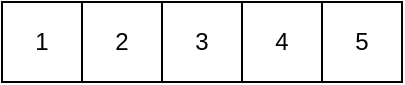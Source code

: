 <mxfile>
    <diagram id="BzuUc-DxqItfBx5_rMVF" name="array">
        <mxGraphModel dx="837" dy="424" grid="0" gridSize="10" guides="1" tooltips="1" connect="1" arrows="1" fold="1" page="1" pageScale="1" pageWidth="850" pageHeight="1100" math="0" shadow="0">
            <root>
                <mxCell id="0"/>
                <mxCell id="1" parent="0"/>
                <mxCell id="2" value="1" style="rounded=0;whiteSpace=wrap;html=1;" vertex="1" parent="1">
                    <mxGeometry x="320" y="240" width="40" height="40" as="geometry"/>
                </mxCell>
                <mxCell id="3" value="2" style="rounded=0;whiteSpace=wrap;html=1;" vertex="1" parent="1">
                    <mxGeometry x="360" y="240" width="40" height="40" as="geometry"/>
                </mxCell>
                <mxCell id="4" value="3" style="rounded=0;whiteSpace=wrap;html=1;" vertex="1" parent="1">
                    <mxGeometry x="400" y="240" width="40" height="40" as="geometry"/>
                </mxCell>
                <mxCell id="5" value="4" style="rounded=0;whiteSpace=wrap;html=1;" vertex="1" parent="1">
                    <mxGeometry x="440" y="240" width="40" height="40" as="geometry"/>
                </mxCell>
                <mxCell id="6" value="5" style="rounded=0;whiteSpace=wrap;html=1;" vertex="1" parent="1">
                    <mxGeometry x="480" y="240" width="40" height="40" as="geometry"/>
                </mxCell>
            </root>
        </mxGraphModel>
    </diagram>
    <diagram id="LWpDhtM12tTjBGM7vccq" name="bst">
        <mxGraphModel dx="837" dy="424" grid="0" gridSize="10" guides="1" tooltips="1" connect="1" arrows="1" fold="1" page="1" pageScale="1" pageWidth="850" pageHeight="1100" math="0" shadow="0">
            <root>
                <mxCell id="yODWen4zj0zPDsgItIPZ-0"/>
                <mxCell id="yODWen4zj0zPDsgItIPZ-1" parent="yODWen4zj0zPDsgItIPZ-0"/>
                <mxCell id="Q8eElIAyYXVEhB2mMCLC-0" value="" style="group" vertex="1" connectable="0" parent="yODWen4zj0zPDsgItIPZ-1">
                    <mxGeometry x="240" y="200" width="320" height="120" as="geometry"/>
                </mxCell>
                <mxCell id="yODWen4zj0zPDsgItIPZ-4" value="" style="rounded=0;whiteSpace=wrap;html=1;" vertex="1" parent="Q8eElIAyYXVEhB2mMCLC-0">
                    <mxGeometry x="120" width="40" height="40" as="geometry"/>
                </mxCell>
                <mxCell id="yODWen4zj0zPDsgItIPZ-5" value="" style="rounded=0;whiteSpace=wrap;html=1;" vertex="1" parent="Q8eElIAyYXVEhB2mMCLC-0">
                    <mxGeometry x="160" width="40" height="40" as="geometry"/>
                </mxCell>
                <mxCell id="yODWen4zj0zPDsgItIPZ-8" value="" style="group" vertex="1" connectable="0" parent="Q8eElIAyYXVEhB2mMCLC-0">
                    <mxGeometry y="80" width="80" height="40" as="geometry"/>
                </mxCell>
                <mxCell id="yODWen4zj0zPDsgItIPZ-2" value="" style="rounded=0;whiteSpace=wrap;html=1;" vertex="1" parent="yODWen4zj0zPDsgItIPZ-8">
                    <mxGeometry width="40" height="40" as="geometry"/>
                </mxCell>
                <mxCell id="yODWen4zj0zPDsgItIPZ-3" value="" style="rounded=0;whiteSpace=wrap;html=1;" vertex="1" parent="yODWen4zj0zPDsgItIPZ-8">
                    <mxGeometry x="40" width="40" height="40" as="geometry"/>
                </mxCell>
                <mxCell id="yODWen4zj0zPDsgItIPZ-11" style="rounded=0;orthogonalLoop=1;jettySize=auto;html=1;entryX=0;entryY=0;entryDx=0;entryDy=0;" edge="1" parent="Q8eElIAyYXVEhB2mMCLC-0" source="yODWen4zj0zPDsgItIPZ-4" target="yODWen4zj0zPDsgItIPZ-3">
                    <mxGeometry relative="1" as="geometry"/>
                </mxCell>
                <mxCell id="yODWen4zj0zPDsgItIPZ-9" value="" style="group" vertex="1" connectable="0" parent="Q8eElIAyYXVEhB2mMCLC-0">
                    <mxGeometry x="240" y="80" width="80" height="40" as="geometry"/>
                </mxCell>
                <mxCell id="yODWen4zj0zPDsgItIPZ-6" value="" style="rounded=0;whiteSpace=wrap;html=1;" vertex="1" parent="yODWen4zj0zPDsgItIPZ-9">
                    <mxGeometry x="40" width="40" height="40" as="geometry"/>
                </mxCell>
                <mxCell id="yODWen4zj0zPDsgItIPZ-7" value="" style="rounded=0;whiteSpace=wrap;html=1;" vertex="1" parent="yODWen4zj0zPDsgItIPZ-9">
                    <mxGeometry width="40" height="40" as="geometry"/>
                </mxCell>
                <mxCell id="yODWen4zj0zPDsgItIPZ-12" style="rounded=0;orthogonalLoop=1;jettySize=auto;html=1;entryX=0;entryY=0;entryDx=0;entryDy=0;" edge="1" parent="Q8eElIAyYXVEhB2mMCLC-0" source="yODWen4zj0zPDsgItIPZ-5" target="yODWen4zj0zPDsgItIPZ-6">
                    <mxGeometry relative="1" as="geometry"/>
                </mxCell>
                <mxCell id="bimkkR-6liWo1jiyz0II-6" value="3" style="text;html=1;align=center;verticalAlign=middle;resizable=0;points=[];autosize=1;strokeColor=none;" vertex="1" parent="Q8eElIAyYXVEhB2mMCLC-0">
                    <mxGeometry x="32" y="54" width="16" height="17" as="geometry"/>
                </mxCell>
                <mxCell id="bimkkR-6liWo1jiyz0II-9" value="5" style="text;html=1;align=center;verticalAlign=middle;resizable=0;points=[];autosize=1;strokeColor=none;" vertex="1" parent="Q8eElIAyYXVEhB2mMCLC-0">
                    <mxGeometry x="275" y="54" width="16" height="17" as="geometry"/>
                </mxCell>
                <mxCell id="Q8eElIAyYXVEhB2mMCLC-1" value="" style="group;fontStyle=4" vertex="1" connectable="0" parent="yODWen4zj0zPDsgItIPZ-1">
                    <mxGeometry x="40" y="350" width="320" height="120" as="geometry"/>
                </mxCell>
                <mxCell id="Q8eElIAyYXVEhB2mMCLC-14" value="" style="group" vertex="1" connectable="0" parent="Q8eElIAyYXVEhB2mMCLC-1">
                    <mxGeometry x="50" width="180" height="120" as="geometry"/>
                </mxCell>
                <mxCell id="Q8eElIAyYXVEhB2mMCLC-2" value="" style="rounded=0;whiteSpace=wrap;html=1;" vertex="1" parent="Q8eElIAyYXVEhB2mMCLC-14">
                    <mxGeometry x="50" width="40" height="40" as="geometry"/>
                </mxCell>
                <mxCell id="Q8eElIAyYXVEhB2mMCLC-3" value="" style="rounded=0;whiteSpace=wrap;html=1;" vertex="1" parent="Q8eElIAyYXVEhB2mMCLC-14">
                    <mxGeometry x="90" width="40" height="40" as="geometry"/>
                </mxCell>
                <mxCell id="Q8eElIAyYXVEhB2mMCLC-26" value="" style="group" vertex="1" connectable="0" parent="yODWen4zj0zPDsgItIPZ-1">
                    <mxGeometry x="300" y="350" width="180" height="120" as="geometry"/>
                </mxCell>
                <mxCell id="Q8eElIAyYXVEhB2mMCLC-27" value="" style="rounded=0;whiteSpace=wrap;html=1;" vertex="1" parent="Q8eElIAyYXVEhB2mMCLC-26">
                    <mxGeometry x="50" width="40" height="40" as="geometry"/>
                </mxCell>
                <mxCell id="Q8eElIAyYXVEhB2mMCLC-28" value="" style="rounded=0;whiteSpace=wrap;html=1;" vertex="1" parent="Q8eElIAyYXVEhB2mMCLC-26">
                    <mxGeometry x="90" width="40" height="40" as="geometry"/>
                </mxCell>
                <mxCell id="Q8eElIAyYXVEhB2mMCLC-37" style="edgeStyle=none;rounded=0;orthogonalLoop=1;jettySize=auto;html=1;entryX=0;entryY=0;entryDx=0;entryDy=0;" edge="1" parent="yODWen4zj0zPDsgItIPZ-1" source="yODWen4zj0zPDsgItIPZ-2" target="Q8eElIAyYXVEhB2mMCLC-3">
                    <mxGeometry relative="1" as="geometry"/>
                </mxCell>
                <mxCell id="Q8eElIAyYXVEhB2mMCLC-38" style="edgeStyle=none;rounded=0;orthogonalLoop=1;jettySize=auto;html=1;entryX=0;entryY=0;entryDx=0;entryDy=0;" edge="1" parent="yODWen4zj0zPDsgItIPZ-1" source="yODWen4zj0zPDsgItIPZ-3" target="Q8eElIAyYXVEhB2mMCLC-28">
                    <mxGeometry relative="1" as="geometry"/>
                </mxCell>
                <mxCell id="bimkkR-6liWo1jiyz0II-5" value="4" style="text;html=1;align=center;verticalAlign=middle;resizable=0;points=[];autosize=1;strokeColor=none;" vertex="1" parent="yODWen4zj0zPDsgItIPZ-1">
                    <mxGeometry x="393" y="181" width="16" height="17" as="geometry"/>
                </mxCell>
                <mxCell id="bimkkR-6liWo1jiyz0II-7" value="1" style="text;html=1;align=center;verticalAlign=middle;resizable=0;points=[];autosize=1;strokeColor=none;" vertex="1" parent="yODWen4zj0zPDsgItIPZ-1">
                    <mxGeometry x="170" y="325" width="16" height="17" as="geometry"/>
                </mxCell>
                <mxCell id="bimkkR-6liWo1jiyz0II-8" value="2" style="text;html=1;align=center;verticalAlign=middle;resizable=0;points=[];autosize=1;strokeColor=none;" vertex="1" parent="yODWen4zj0zPDsgItIPZ-1">
                    <mxGeometry x="385" y="325" width="16" height="17" as="geometry"/>
                </mxCell>
            </root>
        </mxGraphModel>
    </diagram>
</mxfile>